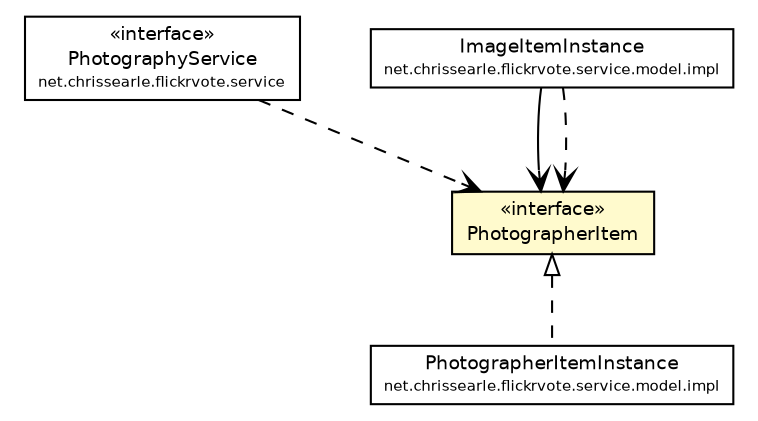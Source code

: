 #!/usr/local/bin/dot
#
# Class diagram 
# Generated by UmlGraph version 4.6 (http://www.spinellis.gr/sw/umlgraph)
#

digraph G {
	edge [fontname="Helvetica",fontsize=10,labelfontname="Helvetica",labelfontsize=10];
	node [fontname="Helvetica",fontsize=10,shape=plaintext];
	// net.chrissearle.flickrvote.service.PhotographyService
	c196 [label=<<table border="0" cellborder="1" cellspacing="0" cellpadding="2" port="p" href="../PhotographyService.html">
		<tr><td><table border="0" cellspacing="0" cellpadding="1">
			<tr><td> &laquo;interface&raquo; </td></tr>
			<tr><td> PhotographyService </td></tr>
			<tr><td><font point-size="7.0"> net.chrissearle.flickrvote.service </font></td></tr>
		</table></td></tr>
		</table>>, fontname="Helvetica", fontcolor="black", fontsize=9.0];
	// net.chrissearle.flickrvote.service.model.PhotographerItem
	c200 [label=<<table border="0" cellborder="1" cellspacing="0" cellpadding="2" port="p" bgcolor="lemonChiffon" href="./PhotographerItem.html">
		<tr><td><table border="0" cellspacing="0" cellpadding="1">
			<tr><td> &laquo;interface&raquo; </td></tr>
			<tr><td> PhotographerItem </td></tr>
		</table></td></tr>
		</table>>, fontname="Helvetica", fontcolor="black", fontsize=9.0];
	// net.chrissearle.flickrvote.service.model.impl.PhotographerItemInstance
	c205 [label=<<table border="0" cellborder="1" cellspacing="0" cellpadding="2" port="p" href="./impl/PhotographerItemInstance.html">
		<tr><td><table border="0" cellspacing="0" cellpadding="1">
			<tr><td> PhotographerItemInstance </td></tr>
			<tr><td><font point-size="7.0"> net.chrissearle.flickrvote.service.model.impl </font></td></tr>
		</table></td></tr>
		</table>>, fontname="Helvetica", fontcolor="black", fontsize=9.0];
	// net.chrissearle.flickrvote.service.model.impl.ImageItemInstance
	c206 [label=<<table border="0" cellborder="1" cellspacing="0" cellpadding="2" port="p" href="./impl/ImageItemInstance.html">
		<tr><td><table border="0" cellspacing="0" cellpadding="1">
			<tr><td> ImageItemInstance </td></tr>
			<tr><td><font point-size="7.0"> net.chrissearle.flickrvote.service.model.impl </font></td></tr>
		</table></td></tr>
		</table>>, fontname="Helvetica", fontcolor="black", fontsize=9.0];
	//net.chrissearle.flickrvote.service.model.impl.PhotographerItemInstance implements net.chrissearle.flickrvote.service.model.PhotographerItem
	c200:p -> c205:p [dir=back,arrowtail=empty,style=dashed];
	// net.chrissearle.flickrvote.service.model.impl.ImageItemInstance NAVASSOC net.chrissearle.flickrvote.service.model.PhotographerItem
	c206:p -> c200:p [taillabel="", label="", headlabel="", fontname="Helvetica", fontcolor="black", fontsize=10.0, color="black", arrowhead=open];
	// net.chrissearle.flickrvote.service.PhotographyService DEPEND net.chrissearle.flickrvote.service.model.PhotographerItem
	c196:p -> c200:p [taillabel="", label="", headlabel="", fontname="Helvetica", fontcolor="black", fontsize=10.0, color="black", arrowhead=open, style=dashed];
	// net.chrissearle.flickrvote.service.model.impl.ImageItemInstance DEPEND net.chrissearle.flickrvote.service.model.PhotographerItem
	c206:p -> c200:p [taillabel="", label="", headlabel="", fontname="Helvetica", fontcolor="black", fontsize=10.0, color="black", arrowhead=open, style=dashed];
}

